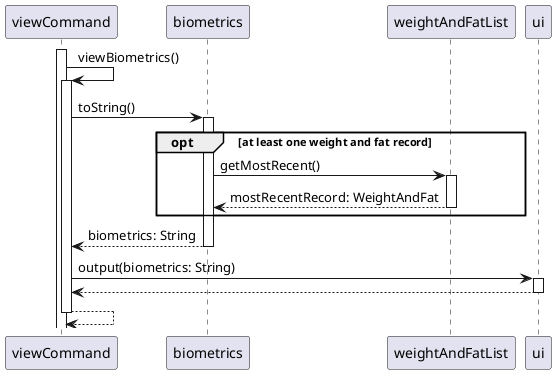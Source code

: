 @startuml
'https://plantuml.com/sequence-diagram

autoactivate on

activate viewCommand
    viewCommand -> viewCommand: viewBiometrics()
    viewCommand -> biometrics: toString()
    opt at least one weight and fat record
        biometrics -> weightAndFatList: getMostRecent()
        return mostRecentRecord: WeightAndFat
    end

    return biometrics: String
    viewCommand -> ui: output(biometrics: String)
    return
return

@enduml